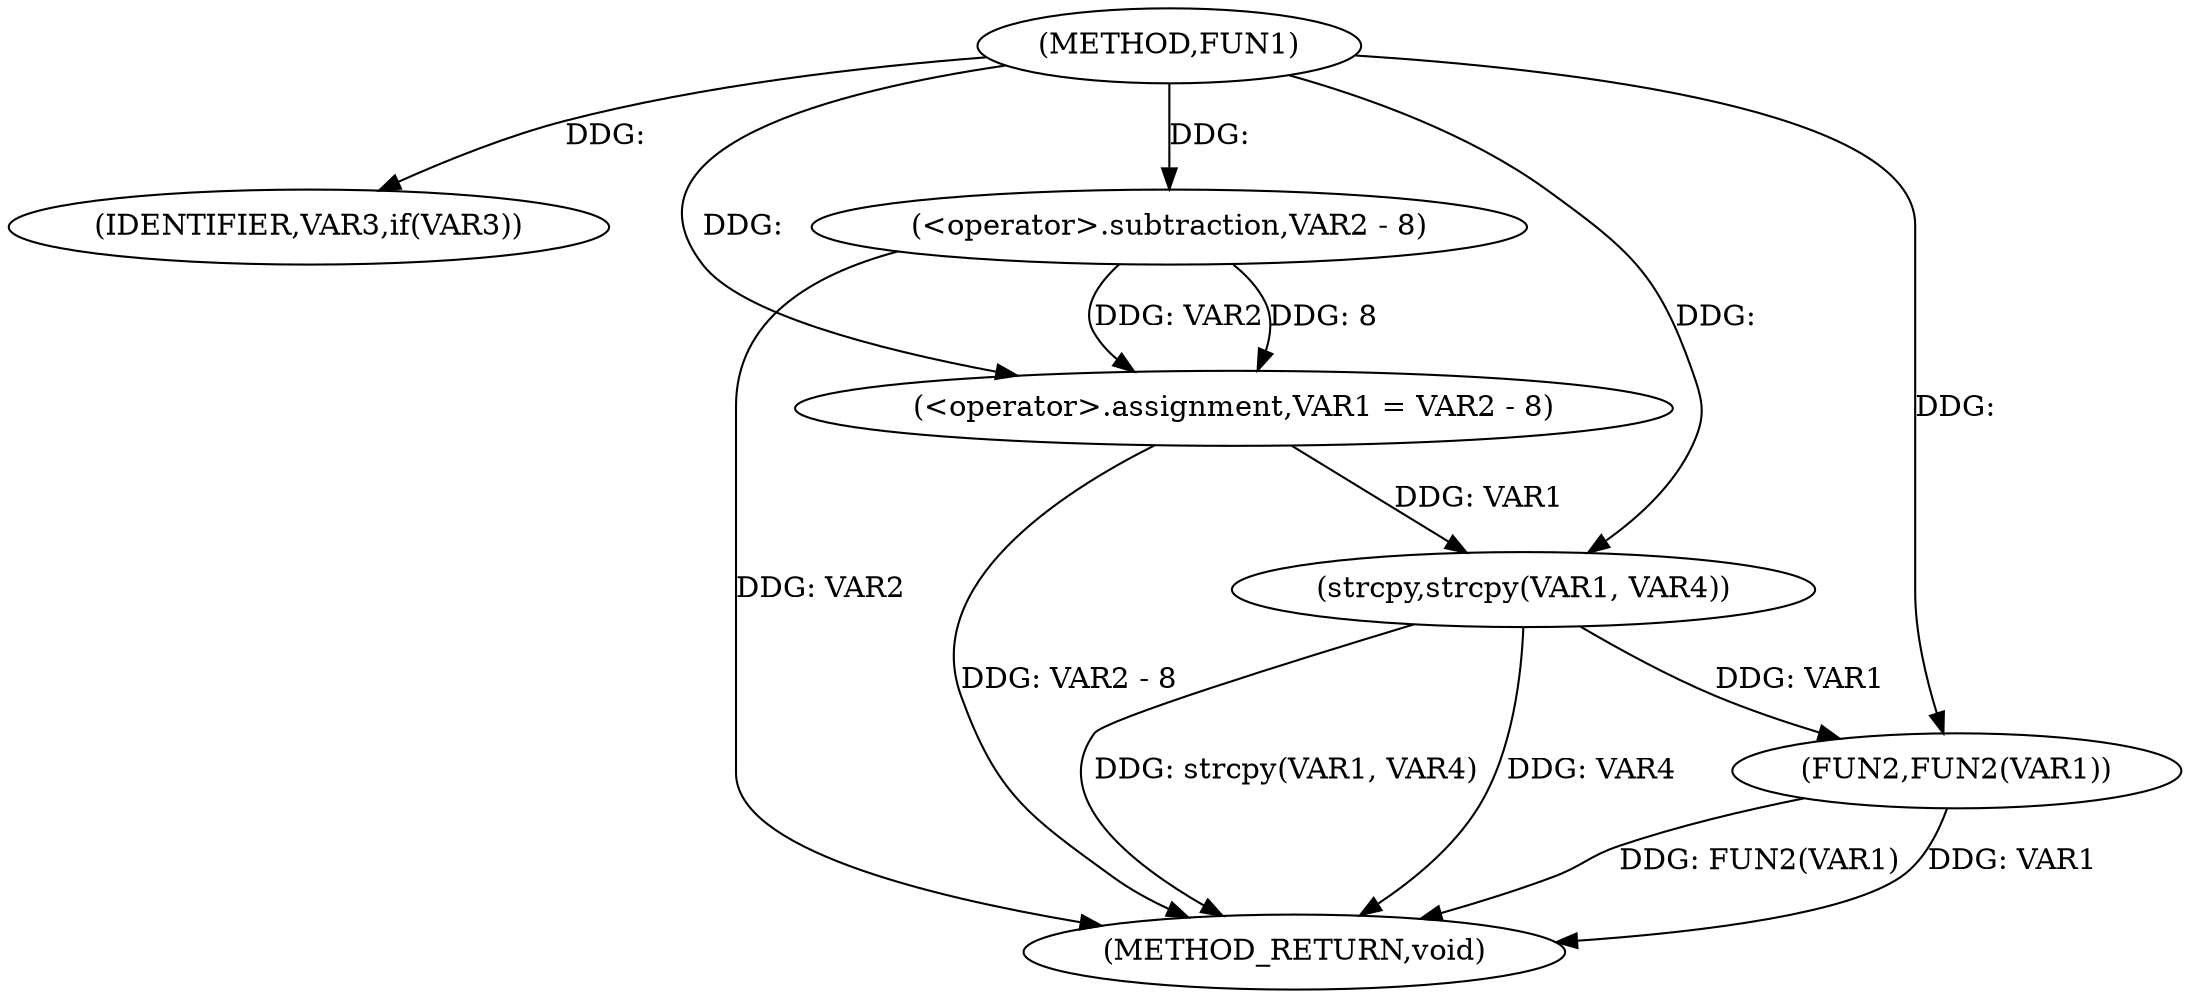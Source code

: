 digraph FUN1 {  
"1000100" [label = "(METHOD,FUN1)" ]
"1000119" [label = "(METHOD_RETURN,void)" ]
"1000105" [label = "(IDENTIFIER,VAR3,if(VAR3))" ]
"1000107" [label = "(<operator>.assignment,VAR1 = VAR2 - 8)" ]
"1000109" [label = "(<operator>.subtraction,VAR2 - 8)" ]
"1000114" [label = "(strcpy,strcpy(VAR1, VAR4))" ]
"1000117" [label = "(FUN2,FUN2(VAR1))" ]
  "1000117" -> "1000119"  [ label = "DDG: FUN2(VAR1)"] 
  "1000114" -> "1000119"  [ label = "DDG: strcpy(VAR1, VAR4)"] 
  "1000117" -> "1000119"  [ label = "DDG: VAR1"] 
  "1000109" -> "1000119"  [ label = "DDG: VAR2"] 
  "1000114" -> "1000119"  [ label = "DDG: VAR4"] 
  "1000107" -> "1000119"  [ label = "DDG: VAR2 - 8"] 
  "1000100" -> "1000105"  [ label = "DDG: "] 
  "1000109" -> "1000107"  [ label = "DDG: VAR2"] 
  "1000109" -> "1000107"  [ label = "DDG: 8"] 
  "1000100" -> "1000107"  [ label = "DDG: "] 
  "1000100" -> "1000109"  [ label = "DDG: "] 
  "1000107" -> "1000114"  [ label = "DDG: VAR1"] 
  "1000100" -> "1000114"  [ label = "DDG: "] 
  "1000114" -> "1000117"  [ label = "DDG: VAR1"] 
  "1000100" -> "1000117"  [ label = "DDG: "] 
}
